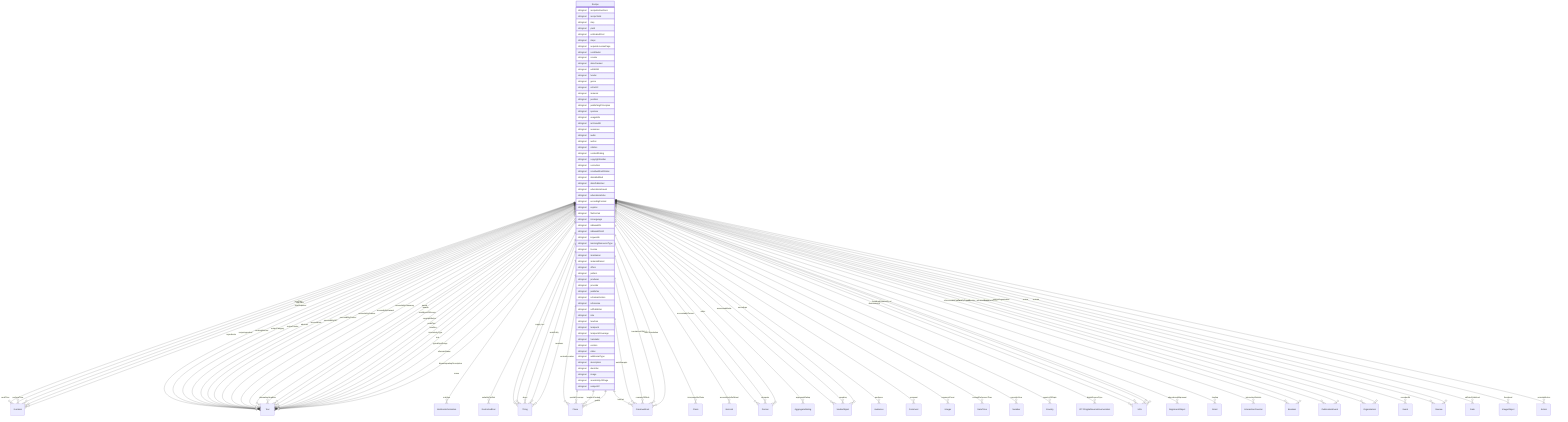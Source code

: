 erDiagram
Recipe {
    stringList recipeInstructions  
    stringList recipeYield  
    stringList step  
    stringList yield  
    stringList estimatedCost  
    stringList steps  
    stringList acquireLicensePage  
    stringList contributor  
    stringList creator  
    stringList dateCreated  
    stringList editEIDR  
    stringList funder  
    stringList genre  
    stringList isPartOf  
    stringList material  
    stringList position  
    stringList publishingPrinciples  
    stringList sponsor  
    stringList usageInfo  
    stringList archivedAt  
    stringList assesses  
    stringList audio  
    stringList author  
    stringList citation  
    stringList contentRating  
    stringList copyrightHolder  
    stringList correction  
    stringList creativeWorkStatus  
    stringList dateModified  
    stringList datePublished  
    stringList educationalLevel  
    stringList educationalUse  
    stringList encodingFormat  
    stringList expires  
    stringList fileFormat  
    stringList inLanguage  
    stringList isBasedOn  
    stringList isBasedOnUrl  
    stringList keywords  
    stringList learningResourceType  
    stringList license  
    stringList maintainer  
    stringList materialExtent  
    stringList offers  
    stringList pattern  
    stringList producer  
    stringList provider  
    stringList publisher  
    stringList schemaVersion  
    stringList sdLicense  
    stringList sdPublisher  
    stringList size  
    stringList teaches  
    stringList temporal  
    stringList temporalCoverage  
    stringList translator  
    stringList version  
    stringList video  
    stringList additionalType  
    stringList description  
    stringList identifier  
    stringList image  
    stringList mainEntityOfPage  
    stringList subjectOf  
}

Recipe ||--}o Duration : "cookTime"
Recipe ||--}o Text : "ingredients"
Recipe ||--}o Text : "recipeIngredient"
Recipe ||--}o Text : "cookingMethod"
Recipe ||--}o NutritionInformation : "nutrition"
Recipe ||--}o Text : "recipeCategory"
Recipe ||--}o Text : "recipeCuisine"
Recipe ||--}o RestrictedDiet : "suitableForDiet"
Recipe ||--}o Duration : "performTime"
Recipe ||--}o Thing : "supply"
Recipe ||--}o Thing : "tool"
Recipe ||--}o Duration : "prepTime"
Recipe ||--}o Duration : "totalTime"
Recipe ||--}o Thing : "about"
Recipe ||--}o Place : "contentLocation"
Recipe ||--}o CreativeWork : "hasPart"
Recipe ||--}o Claim : "interpretedAsClaim"
Recipe ||--}o Thing : "mainEntity"
Recipe ||--}o Place : "spatialCoverage"
Recipe ||--}o CreativeWork : "workExample"
Recipe ||--}o Text : "abstract"
Recipe ||--}o Text : "accessMode"
Recipe ||--}o ItemList : "accessModeSufficient"
Recipe ||--}o Text : "accessibilityAPI"
Recipe ||--}o Text : "accessibilityControl"
Recipe ||--}o Text : "accessibilityFeature"
Recipe ||--}o Text : "accessibilityHazard"
Recipe ||--}o Text : "accessibilitySummary"
Recipe ||--}o Person : "accountablePerson"
Recipe ||--}o AggregateRating : "aggregateRating"
Recipe ||--}o Text : "alternativeHeadline"
Recipe ||--}o MediaObject : "associatedMedia"
Recipe ||--}o Audience : "audience"
Recipe ||--}o Text : "award"
Recipe ||--}o Text : "awards"
Recipe ||--}o Person : "character"
Recipe ||--}o Comment : "comment"
Recipe ||--}o Integer : "commentCount"
Recipe ||--}o Text : "conditionsOfAccess"
Recipe ||--}o DateTime : "contentReferenceTime"
Recipe ||--}o Text : "copyrightNotice"
Recipe ||--}o Number : "copyrightYear"
Recipe ||--}o Country : "countryOfOrigin"
Recipe ||--}o Text : "creditText"
Recipe ||--}o IPTCDigitalSourceEnumeration : "digitalSourceType"
Recipe ||--}o URL : "discussionUrl"
Recipe ||--}o Person : "editor"
Recipe ||--}o AlignmentObject : "educationalAlignment"
Recipe ||--}o MediaObject : "encoding"
Recipe ||--}o MediaObject : "encodings"
Recipe ||--}o CreativeWork : "exampleOfWork"
Recipe ||--}o Grant : "funding"
Recipe ||--}o Text : "headline"
Recipe ||--}o InteractionCounter : "interactionStatistic"
Recipe ||--}o Text : "interactivityType"
Recipe ||--}o Boolean : "isAccessibleForFree"
Recipe ||--}o Boolean : "isFamilyFriendly"
Recipe ||--}o Place : "locationCreated"
Recipe ||--}o Thing : "mentions"
Recipe ||--}o PublicationEvent : "publication"
Recipe ||--}o Organization : "publisherImprint"
Recipe ||--}o Event : "recordedAt"
Recipe ||--}o PublicationEvent : "releasedEvent"
Recipe ||--}o Review : "review"
Recipe ||--}o Review : "reviews"
Recipe ||--}o Date : "sdDatePublished"
Recipe ||--}o Organization : "sourceOrganization"
Recipe ||--}o Place : "spatial"
Recipe ||--}o Text : "text"
Recipe ||--}o ImageObject : "thumbnail"
Recipe ||--}o URL : "thumbnailUrl"
Recipe ||--}o Duration : "timeRequired"
Recipe ||--}o CreativeWork : "translationOfWork"
Recipe ||--}o Text : "typicalAgeRange"
Recipe ||--}o CreativeWork : "workTranslation"
Recipe ||--}o Text : "alternateName"
Recipe ||--}o Text : "disambiguatingDescription"
Recipe ||--}o Text : "name"
Recipe ||--}o URL : "sameAs"
Recipe ||--}o Action : "potentialAction"
Recipe ||--}o URL : "url"